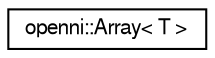 digraph "Graphical Class Hierarchy"
{
  edge [fontname="FreeSans",fontsize="10",labelfontname="FreeSans",labelfontsize="10"];
  node [fontname="FreeSans",fontsize="10",shape=record];
  rankdir="LR";
  Node1 [label="openni::Array\< T \>",height=0.2,width=0.4,color="black", fillcolor="white", style="filled",URL="$classopenni_1_1_array.html"];
}
